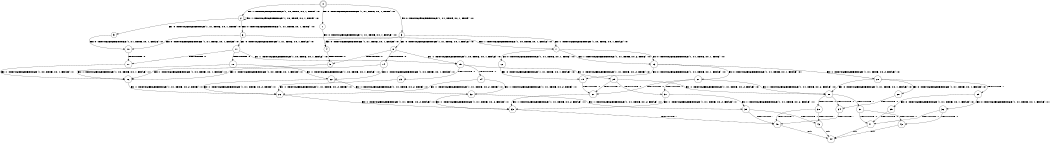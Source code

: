 digraph BCG {
size = "7, 10.5";
center = TRUE;
node [shape = circle];
0 [peripheries = 2];
0 -> 1 [label = "EX !0 !ATOMIC_EXCH_BRANCH (1, +1, TRUE, +0, 1, TRUE) !:0:"];
0 -> 2 [label = "EX !1 !ATOMIC_EXCH_BRANCH (1, +0, TRUE, +0, 1, TRUE) !:0:"];
0 -> 3 [label = "EX !0 !ATOMIC_EXCH_BRANCH (1, +1, TRUE, +0, 1, TRUE) !:0:"];
1 -> 4 [label = "EX !0 !ATOMIC_EXCH_BRANCH (1, +1, TRUE, +0, 1, FALSE) !:0:"];
2 -> 5 [label = "EX !0 !ATOMIC_EXCH_BRANCH (1, +1, TRUE, +0, 1, TRUE) !:0:"];
2 -> 6 [label = "EX !0 !ATOMIC_EXCH_BRANCH (1, +1, TRUE, +0, 1, TRUE) !:0:"];
2 -> 2 [label = "EX !1 !ATOMIC_EXCH_BRANCH (1, +0, TRUE, +0, 1, TRUE) !:0:"];
3 -> 4 [label = "EX !0 !ATOMIC_EXCH_BRANCH (1, +1, TRUE, +0, 1, FALSE) !:0:"];
3 -> 7 [label = "EX !1 !ATOMIC_EXCH_BRANCH (1, +0, TRUE, +0, 1, FALSE) !:0:"];
3 -> 8 [label = "EX !0 !ATOMIC_EXCH_BRANCH (1, +1, TRUE, +0, 1, FALSE) !:0:"];
4 -> 9 [label = "TERMINATE !0"];
5 -> 10 [label = "EX !0 !ATOMIC_EXCH_BRANCH (1, +1, TRUE, +0, 1, FALSE) !:0:"];
6 -> 10 [label = "EX !0 !ATOMIC_EXCH_BRANCH (1, +1, TRUE, +0, 1, FALSE) !:0:"];
6 -> 7 [label = "EX !1 !ATOMIC_EXCH_BRANCH (1, +0, TRUE, +0, 1, FALSE) !:0:"];
6 -> 11 [label = "EX !0 !ATOMIC_EXCH_BRANCH (1, +1, TRUE, +0, 1, FALSE) !:0:"];
7 -> 12 [label = "EX !0 !ATOMIC_EXCH_BRANCH (1, +1, TRUE, +0, 1, TRUE) !:0:"];
7 -> 13 [label = "EX !1 !ATOMIC_EXCH_BRANCH (1, +1, TRUE, +0, 2, TRUE) !:0:"];
7 -> 13 [label = "EX !0 !ATOMIC_EXCH_BRANCH (1, +1, TRUE, +0, 1, TRUE) !:0:"];
8 -> 9 [label = "TERMINATE !0"];
8 -> 14 [label = "TERMINATE !0"];
8 -> 15 [label = "EX !1 !ATOMIC_EXCH_BRANCH (1, +0, TRUE, +0, 1, FALSE) !:0:"];
9 -> 16 [label = "EX !1 !ATOMIC_EXCH_BRANCH (1, +0, TRUE, +0, 1, FALSE) !:1:"];
10 -> 17 [label = "TERMINATE !0"];
11 -> 17 [label = "TERMINATE !0"];
11 -> 18 [label = "TERMINATE !0"];
11 -> 15 [label = "EX !1 !ATOMIC_EXCH_BRANCH (1, +0, TRUE, +0, 1, FALSE) !:0:"];
12 -> 19 [label = "EX !0 !ATOMIC_EXCH_BRANCH (1, +1, TRUE, +0, 1, FALSE) !:0:"];
13 -> 19 [label = "EX !0 !ATOMIC_EXCH_BRANCH (1, +1, TRUE, +0, 1, FALSE) !:0:"];
13 -> 20 [label = "EX !1 !ATOMIC_EXCH_BRANCH (1, +1, TRUE, +0, 2, FALSE) !:0:"];
13 -> 21 [label = "EX !0 !ATOMIC_EXCH_BRANCH (1, +1, TRUE, +0, 1, FALSE) !:0:"];
14 -> 16 [label = "EX !1 !ATOMIC_EXCH_BRANCH (1, +0, TRUE, +0, 1, FALSE) !:1:"];
14 -> 22 [label = "EX !1 !ATOMIC_EXCH_BRANCH (1, +0, TRUE, +0, 1, FALSE) !:1:"];
15 -> 23 [label = "TERMINATE !0"];
15 -> 24 [label = "TERMINATE !0"];
15 -> 25 [label = "EX !1 !ATOMIC_EXCH_BRANCH (1, +1, TRUE, +0, 2, TRUE) !:0:"];
16 -> 26 [label = "EX !1 !ATOMIC_EXCH_BRANCH (1, +1, TRUE, +0, 2, TRUE) !:1:"];
17 -> 16 [label = "EX !1 !ATOMIC_EXCH_BRANCH (1, +0, TRUE, +0, 1, FALSE) !:1:"];
18 -> 16 [label = "EX !1 !ATOMIC_EXCH_BRANCH (1, +0, TRUE, +0, 1, FALSE) !:1:"];
18 -> 22 [label = "EX !1 !ATOMIC_EXCH_BRANCH (1, +0, TRUE, +0, 1, FALSE) !:1:"];
19 -> 27 [label = "TERMINATE !0"];
20 -> 28 [label = "EX !0 !ATOMIC_EXCH_BRANCH (1, +1, TRUE, +0, 1, FALSE) !:0:"];
20 -> 29 [label = "TERMINATE !1"];
20 -> 30 [label = "EX !0 !ATOMIC_EXCH_BRANCH (1, +1, TRUE, +0, 1, FALSE) !:0:"];
21 -> 27 [label = "TERMINATE !0"];
21 -> 31 [label = "TERMINATE !0"];
21 -> 30 [label = "EX !1 !ATOMIC_EXCH_BRANCH (1, +1, TRUE, +0, 2, FALSE) !:0:"];
22 -> 26 [label = "EX !1 !ATOMIC_EXCH_BRANCH (1, +1, TRUE, +0, 2, TRUE) !:1:"];
22 -> 32 [label = "EX !1 !ATOMIC_EXCH_BRANCH (1, +1, TRUE, +0, 2, TRUE) !:1:"];
23 -> 26 [label = "EX !1 !ATOMIC_EXCH_BRANCH (1, +1, TRUE, +0, 2, TRUE) !:1:"];
24 -> 26 [label = "EX !1 !ATOMIC_EXCH_BRANCH (1, +1, TRUE, +0, 2, TRUE) !:1:"];
24 -> 32 [label = "EX !1 !ATOMIC_EXCH_BRANCH (1, +1, TRUE, +0, 2, TRUE) !:1:"];
25 -> 27 [label = "TERMINATE !0"];
25 -> 31 [label = "TERMINATE !0"];
25 -> 30 [label = "EX !1 !ATOMIC_EXCH_BRANCH (1, +1, TRUE, +0, 2, FALSE) !:0:"];
26 -> 33 [label = "EX !1 !ATOMIC_EXCH_BRANCH (1, +1, TRUE, +0, 2, FALSE) !:1:"];
27 -> 33 [label = "EX !1 !ATOMIC_EXCH_BRANCH (1, +1, TRUE, +0, 2, FALSE) !:1:"];
28 -> 34 [label = "TERMINATE !0"];
29 -> 35 [label = "EX !0 !ATOMIC_EXCH_BRANCH (1, +1, TRUE, +0, 1, FALSE) !:0:"];
29 -> 36 [label = "EX !0 !ATOMIC_EXCH_BRANCH (1, +1, TRUE, +0, 1, FALSE) !:0:"];
30 -> 34 [label = "TERMINATE !0"];
30 -> 37 [label = "TERMINATE !1"];
30 -> 38 [label = "TERMINATE !0"];
31 -> 33 [label = "EX !1 !ATOMIC_EXCH_BRANCH (1, +1, TRUE, +0, 2, FALSE) !:1:"];
31 -> 39 [label = "EX !1 !ATOMIC_EXCH_BRANCH (1, +1, TRUE, +0, 2, FALSE) !:1:"];
32 -> 33 [label = "EX !1 !ATOMIC_EXCH_BRANCH (1, +1, TRUE, +0, 2, FALSE) !:1:"];
32 -> 39 [label = "EX !1 !ATOMIC_EXCH_BRANCH (1, +1, TRUE, +0, 2, FALSE) !:1:"];
33 -> 40 [label = "TERMINATE !1"];
34 -> 40 [label = "TERMINATE !1"];
35 -> 41 [label = "TERMINATE !0"];
36 -> 41 [label = "TERMINATE !0"];
36 -> 42 [label = "TERMINATE !0"];
37 -> 41 [label = "TERMINATE !0"];
37 -> 42 [label = "TERMINATE !0"];
38 -> 40 [label = "TERMINATE !1"];
38 -> 43 [label = "TERMINATE !1"];
39 -> 40 [label = "TERMINATE !1"];
39 -> 43 [label = "TERMINATE !1"];
40 -> 44 [label = "exit"];
41 -> 44 [label = "exit"];
42 -> 44 [label = "exit"];
43 -> 44 [label = "exit"];
}
